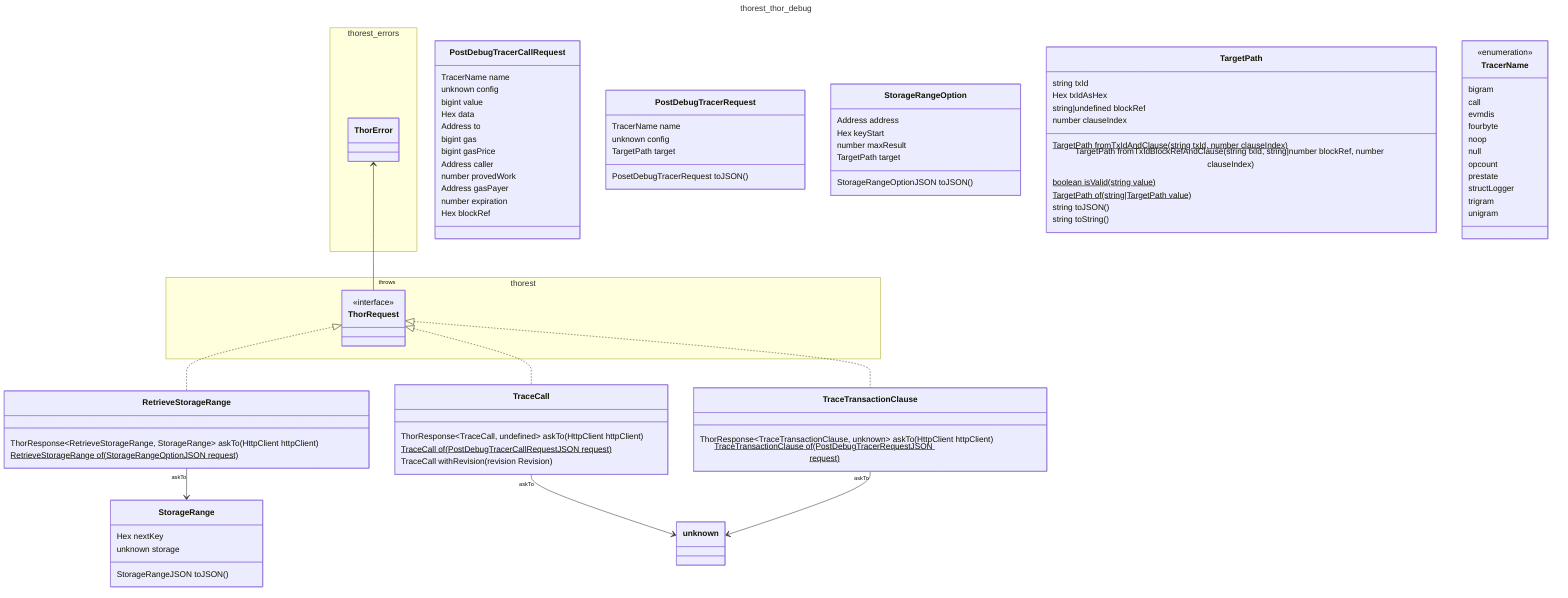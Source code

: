 ---
title: thorest_thor_debug
---
classDiagram
    namespace thorest {
        class ThorRequest {
            <<interface>>
        }
    }
    namespace thorest_errors {
        class ThorError
    }
    class PostDebugTracerCallRequest {
        TracerName name
        unknown config
        bigint value
        Hex data
        Address to
        bigint gas
        bigint gasPrice
        Address caller
        number provedWork
        Address gasPayer
        number expiration
        Hex blockRef
    }
    class PostDebugTracerRequest {
        TracerName name
        unknown config
        TargetPath target
        PosetDebugTracerRequest toJSON()
    }
    class RetrieveStorageRange {
        ThorResponse~RetrieveStorageRange, StorageRange~ askTo(HttpClient httpClient)
        RetrieveStorageRange of(StorageRangeOptionJSON request)$
    }
    class StorageRangeOption {
        Address address
        Hex keyStart
        number maxResult
        TargetPath target
        StorageRangeOptionJSON toJSON()
    }
    class StorageRange {
        Hex nextKey
        unknown storage
        StorageRangeJSON toJSON()
    }
    class TargetPath {
        string txId
        Hex txIdAsHex
        string|undefined blockRef
        number clauseIndex
        TargetPath fromTxIdAndClause(string txId, number clauseIndex)$
        TargetPath fromTxIdBlockRefAndClause(string txId, string|number blockRef, number clauseIndex)
        boolean isValid(string value)$
        TargetPath of(string|TargetPath value)$
        string toJSON()
        string toString()

    }
    class TraceCall {
        ThorResponse~TraceCall, undefined~ askTo(HttpClient httpClient)
        TraceCall of(PostDebugTracerCallRequestJSON request)$
        TraceCall withRevision(revision Revision)
    }
    class TracerName {
        <<enumeration>>
        bigram
        call
        evmdis
        fourbyte
        noop
        null
        opcount
        prestate
        structLogger
        trigram
        unigram
    }
    class TraceTransactionClause {
        ThorResponse~TraceTransactionClause, unknown~ askTo(HttpClient httpClient)
        TraceTransactionClause of(PostDebugTracerRequestJSON request)$
    }
    ThorRequest <|.. RetrieveStorageRange
    ThorRequest <|.. TraceCall
    ThorRequest <|.. TraceTransactionClause
    RetrieveStorageRange "askTo" --> StorageRange
    TraceCall "askTo" --> unknown
    TraceTransactionClause "askTo" --> unknown
    ThorError <-- "throws" ThorRequest